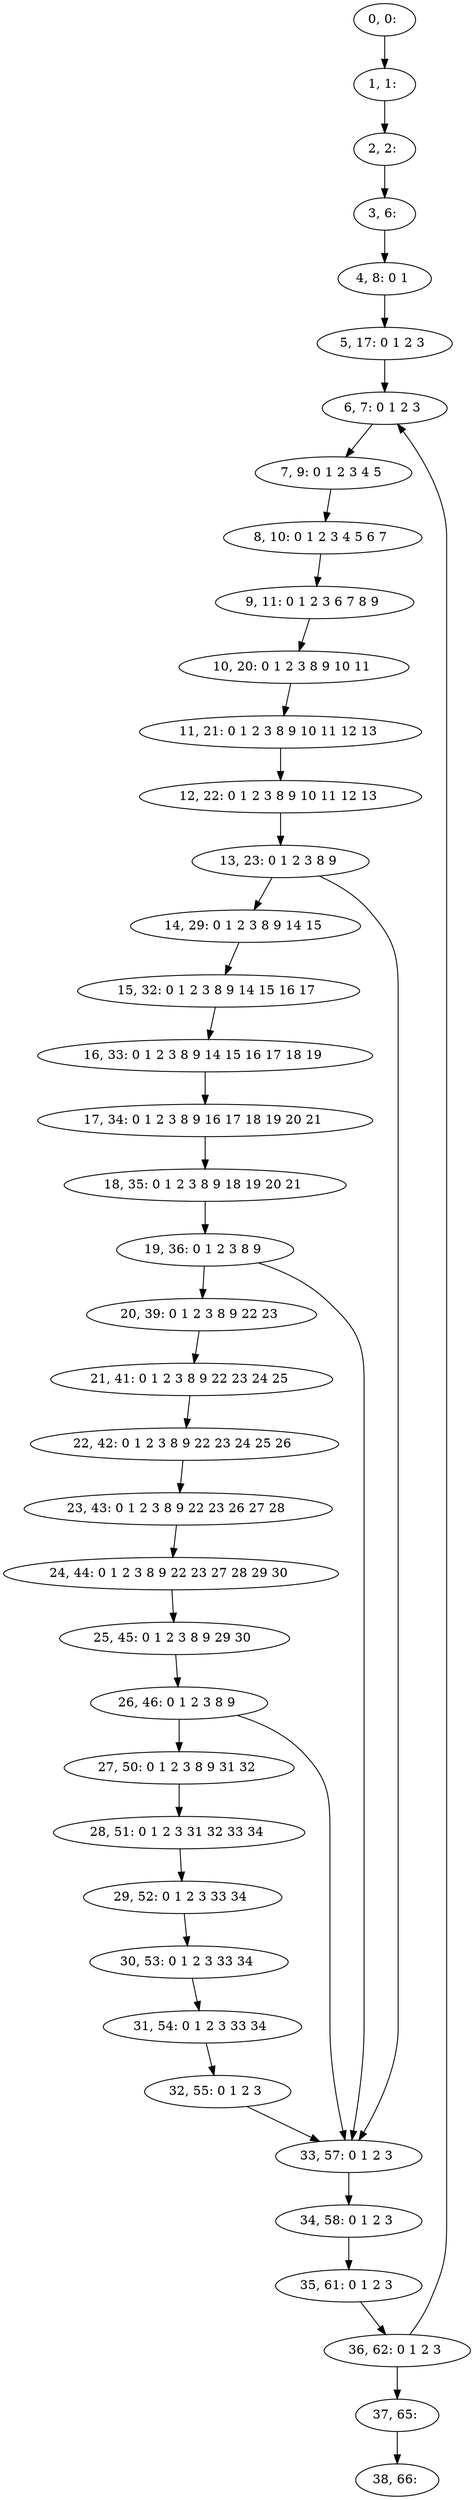 digraph G {
0[label="0, 0: "];
1[label="1, 1: "];
2[label="2, 2: "];
3[label="3, 6: "];
4[label="4, 8: 0 1 "];
5[label="5, 17: 0 1 2 3 "];
6[label="6, 7: 0 1 2 3 "];
7[label="7, 9: 0 1 2 3 4 5 "];
8[label="8, 10: 0 1 2 3 4 5 6 7 "];
9[label="9, 11: 0 1 2 3 6 7 8 9 "];
10[label="10, 20: 0 1 2 3 8 9 10 11 "];
11[label="11, 21: 0 1 2 3 8 9 10 11 12 13 "];
12[label="12, 22: 0 1 2 3 8 9 10 11 12 13 "];
13[label="13, 23: 0 1 2 3 8 9 "];
14[label="14, 29: 0 1 2 3 8 9 14 15 "];
15[label="15, 32: 0 1 2 3 8 9 14 15 16 17 "];
16[label="16, 33: 0 1 2 3 8 9 14 15 16 17 18 19 "];
17[label="17, 34: 0 1 2 3 8 9 16 17 18 19 20 21 "];
18[label="18, 35: 0 1 2 3 8 9 18 19 20 21 "];
19[label="19, 36: 0 1 2 3 8 9 "];
20[label="20, 39: 0 1 2 3 8 9 22 23 "];
21[label="21, 41: 0 1 2 3 8 9 22 23 24 25 "];
22[label="22, 42: 0 1 2 3 8 9 22 23 24 25 26 "];
23[label="23, 43: 0 1 2 3 8 9 22 23 26 27 28 "];
24[label="24, 44: 0 1 2 3 8 9 22 23 27 28 29 30 "];
25[label="25, 45: 0 1 2 3 8 9 29 30 "];
26[label="26, 46: 0 1 2 3 8 9 "];
27[label="27, 50: 0 1 2 3 8 9 31 32 "];
28[label="28, 51: 0 1 2 3 31 32 33 34 "];
29[label="29, 52: 0 1 2 3 33 34 "];
30[label="30, 53: 0 1 2 3 33 34 "];
31[label="31, 54: 0 1 2 3 33 34 "];
32[label="32, 55: 0 1 2 3 "];
33[label="33, 57: 0 1 2 3 "];
34[label="34, 58: 0 1 2 3 "];
35[label="35, 61: 0 1 2 3 "];
36[label="36, 62: 0 1 2 3 "];
37[label="37, 65: "];
38[label="38, 66: "];
0->1 ;
1->2 ;
2->3 ;
3->4 ;
4->5 ;
5->6 ;
6->7 ;
7->8 ;
8->9 ;
9->10 ;
10->11 ;
11->12 ;
12->13 ;
13->14 ;
13->33 ;
14->15 ;
15->16 ;
16->17 ;
17->18 ;
18->19 ;
19->20 ;
19->33 ;
20->21 ;
21->22 ;
22->23 ;
23->24 ;
24->25 ;
25->26 ;
26->27 ;
26->33 ;
27->28 ;
28->29 ;
29->30 ;
30->31 ;
31->32 ;
32->33 ;
33->34 ;
34->35 ;
35->36 ;
36->37 ;
36->6 ;
37->38 ;
}
